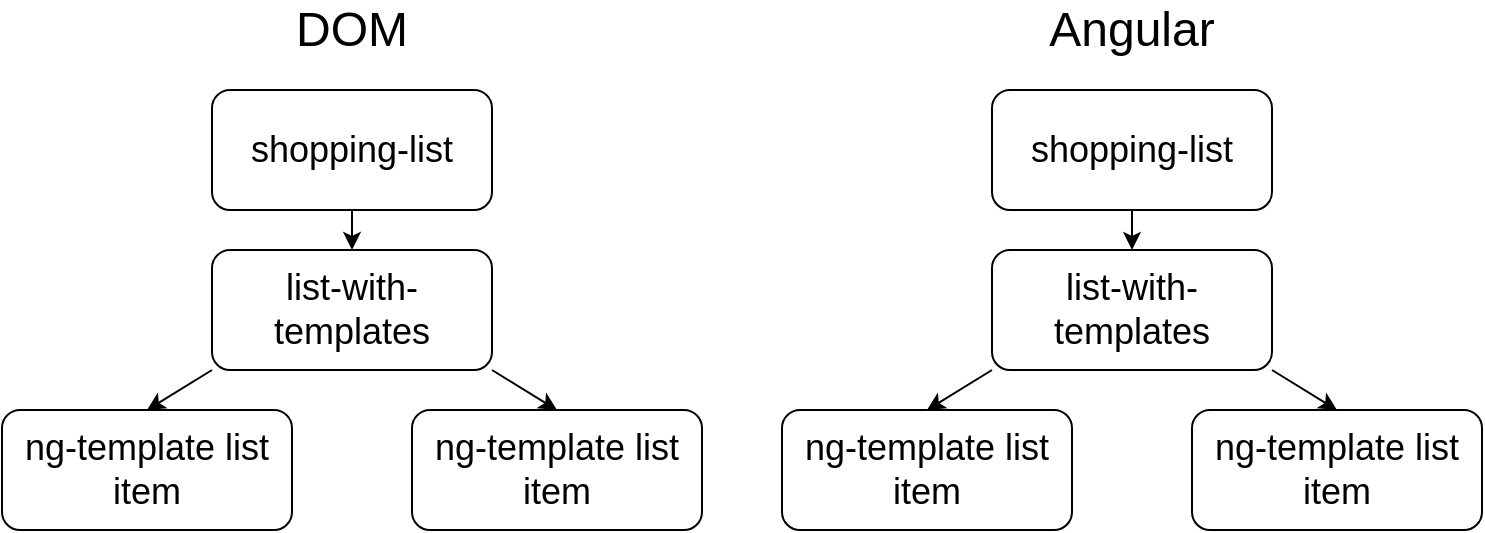 <mxfile version="14.1.8" type="device"><diagram id="0R_Sw7cwYN4Iomh4VQrb" name="Page-1"><mxGraphModel dx="1102" dy="940" grid="1" gridSize="5" guides="1" tooltips="1" connect="1" arrows="1" fold="1" page="1" pageScale="1" pageWidth="850" pageHeight="1100" math="0" shadow="0"><root><mxCell id="0"/><mxCell id="1" parent="0"/><mxCell id="9GgH-2J0ZQrjNYXjHxB8-14" style="edgeStyle=orthogonalEdgeStyle;rounded=0;orthogonalLoop=1;jettySize=auto;html=1;exitX=0.5;exitY=1;exitDx=0;exitDy=0;entryX=0.5;entryY=0;entryDx=0;entryDy=0;fontSize=18;" parent="1" source="9GgH-2J0ZQrjNYXjHxB8-6" target="9GgH-2J0ZQrjNYXjHxB8-7" edge="1"><mxGeometry relative="1" as="geometry"/></mxCell><mxCell id="9GgH-2J0ZQrjNYXjHxB8-6" value="shopping-list" style="rounded=1;whiteSpace=wrap;html=1;fontSize=18;" parent="1" vertex="1"><mxGeometry x="515" y="80" width="140" height="60" as="geometry"/></mxCell><mxCell id="9GgH-2J0ZQrjNYXjHxB8-15" style="rounded=0;orthogonalLoop=1;jettySize=auto;html=1;exitX=0;exitY=1;exitDx=0;exitDy=0;fontSize=18;entryX=0.5;entryY=0;entryDx=0;entryDy=0;" parent="1" source="9GgH-2J0ZQrjNYXjHxB8-7" target="9GgH-2J0ZQrjNYXjHxB8-8" edge="1"><mxGeometry relative="1" as="geometry"><mxPoint x="490" y="235" as="targetPoint"/></mxGeometry></mxCell><mxCell id="9GgH-2J0ZQrjNYXjHxB8-16" style="edgeStyle=none;rounded=0;orthogonalLoop=1;jettySize=auto;html=1;exitX=1;exitY=1;exitDx=0;exitDy=0;entryX=0.5;entryY=0;entryDx=0;entryDy=0;fontSize=18;" parent="1" source="9GgH-2J0ZQrjNYXjHxB8-7" target="9GgH-2J0ZQrjNYXjHxB8-9" edge="1"><mxGeometry relative="1" as="geometry"/></mxCell><mxCell id="9GgH-2J0ZQrjNYXjHxB8-7" value="list-with-templates" style="rounded=1;whiteSpace=wrap;html=1;fontSize=18;" parent="1" vertex="1"><mxGeometry x="515" y="160" width="140" height="60" as="geometry"/></mxCell><mxCell id="9GgH-2J0ZQrjNYXjHxB8-8" value="ng-template list item" style="rounded=1;whiteSpace=wrap;html=1;fontSize=18;" parent="1" vertex="1"><mxGeometry x="410" y="240" width="145" height="60" as="geometry"/></mxCell><mxCell id="9GgH-2J0ZQrjNYXjHxB8-9" value="&lt;span style=&quot;font-size: 18px;&quot;&gt;ng-template list item&lt;/span&gt;" style="rounded=1;whiteSpace=wrap;html=1;fontSize=18;" parent="1" vertex="1"><mxGeometry x="615" y="240" width="145" height="60" as="geometry"/></mxCell><mxCell id="9GgH-2J0ZQrjNYXjHxB8-10" value="&lt;font style=&quot;font-size: 24px&quot;&gt;Angular&lt;/font&gt;" style="text;html=1;strokeColor=none;fillColor=none;align=center;verticalAlign=middle;whiteSpace=wrap;rounded=0;fontSize=18;" parent="1" vertex="1"><mxGeometry x="515" y="40" width="140" height="20" as="geometry"/></mxCell><mxCell id="UTSw7fGontuZ1ameQyDp-1" style="edgeStyle=orthogonalEdgeStyle;rounded=0;orthogonalLoop=1;jettySize=auto;html=1;exitX=0.5;exitY=1;exitDx=0;exitDy=0;entryX=0.5;entryY=0;entryDx=0;entryDy=0;fontSize=18;" edge="1" parent="1" source="UTSw7fGontuZ1ameQyDp-2" target="UTSw7fGontuZ1ameQyDp-5"><mxGeometry relative="1" as="geometry"/></mxCell><mxCell id="UTSw7fGontuZ1ameQyDp-2" value="shopping-list" style="rounded=1;whiteSpace=wrap;html=1;fontSize=18;" vertex="1" parent="1"><mxGeometry x="125" y="80" width="140" height="60" as="geometry"/></mxCell><mxCell id="UTSw7fGontuZ1ameQyDp-3" style="rounded=0;orthogonalLoop=1;jettySize=auto;html=1;exitX=0;exitY=1;exitDx=0;exitDy=0;fontSize=18;entryX=0.5;entryY=0;entryDx=0;entryDy=0;" edge="1" parent="1" source="UTSw7fGontuZ1ameQyDp-5" target="UTSw7fGontuZ1ameQyDp-6"><mxGeometry relative="1" as="geometry"><mxPoint x="100" y="235" as="targetPoint"/></mxGeometry></mxCell><mxCell id="UTSw7fGontuZ1ameQyDp-4" style="edgeStyle=none;rounded=0;orthogonalLoop=1;jettySize=auto;html=1;exitX=1;exitY=1;exitDx=0;exitDy=0;entryX=0.5;entryY=0;entryDx=0;entryDy=0;fontSize=18;" edge="1" parent="1" source="UTSw7fGontuZ1ameQyDp-5" target="UTSw7fGontuZ1ameQyDp-7"><mxGeometry relative="1" as="geometry"/></mxCell><mxCell id="UTSw7fGontuZ1ameQyDp-5" value="list-with-templates" style="rounded=1;whiteSpace=wrap;html=1;fontSize=18;" vertex="1" parent="1"><mxGeometry x="125" y="160" width="140" height="60" as="geometry"/></mxCell><mxCell id="UTSw7fGontuZ1ameQyDp-6" value="ng-template list item" style="rounded=1;whiteSpace=wrap;html=1;fontSize=18;" vertex="1" parent="1"><mxGeometry x="20" y="240" width="145" height="60" as="geometry"/></mxCell><mxCell id="UTSw7fGontuZ1ameQyDp-7" value="&lt;span style=&quot;font-size: 18px;&quot;&gt;ng-template list item&lt;/span&gt;" style="rounded=1;whiteSpace=wrap;html=1;fontSize=18;" vertex="1" parent="1"><mxGeometry x="225" y="240" width="145" height="60" as="geometry"/></mxCell><mxCell id="UTSw7fGontuZ1ameQyDp-8" value="&lt;font style=&quot;font-size: 24px&quot;&gt;DOM&lt;/font&gt;" style="text;html=1;strokeColor=none;fillColor=none;align=center;verticalAlign=middle;whiteSpace=wrap;rounded=0;fontSize=18;" vertex="1" parent="1"><mxGeometry x="125" y="40" width="140" height="20" as="geometry"/></mxCell></root></mxGraphModel></diagram></mxfile>